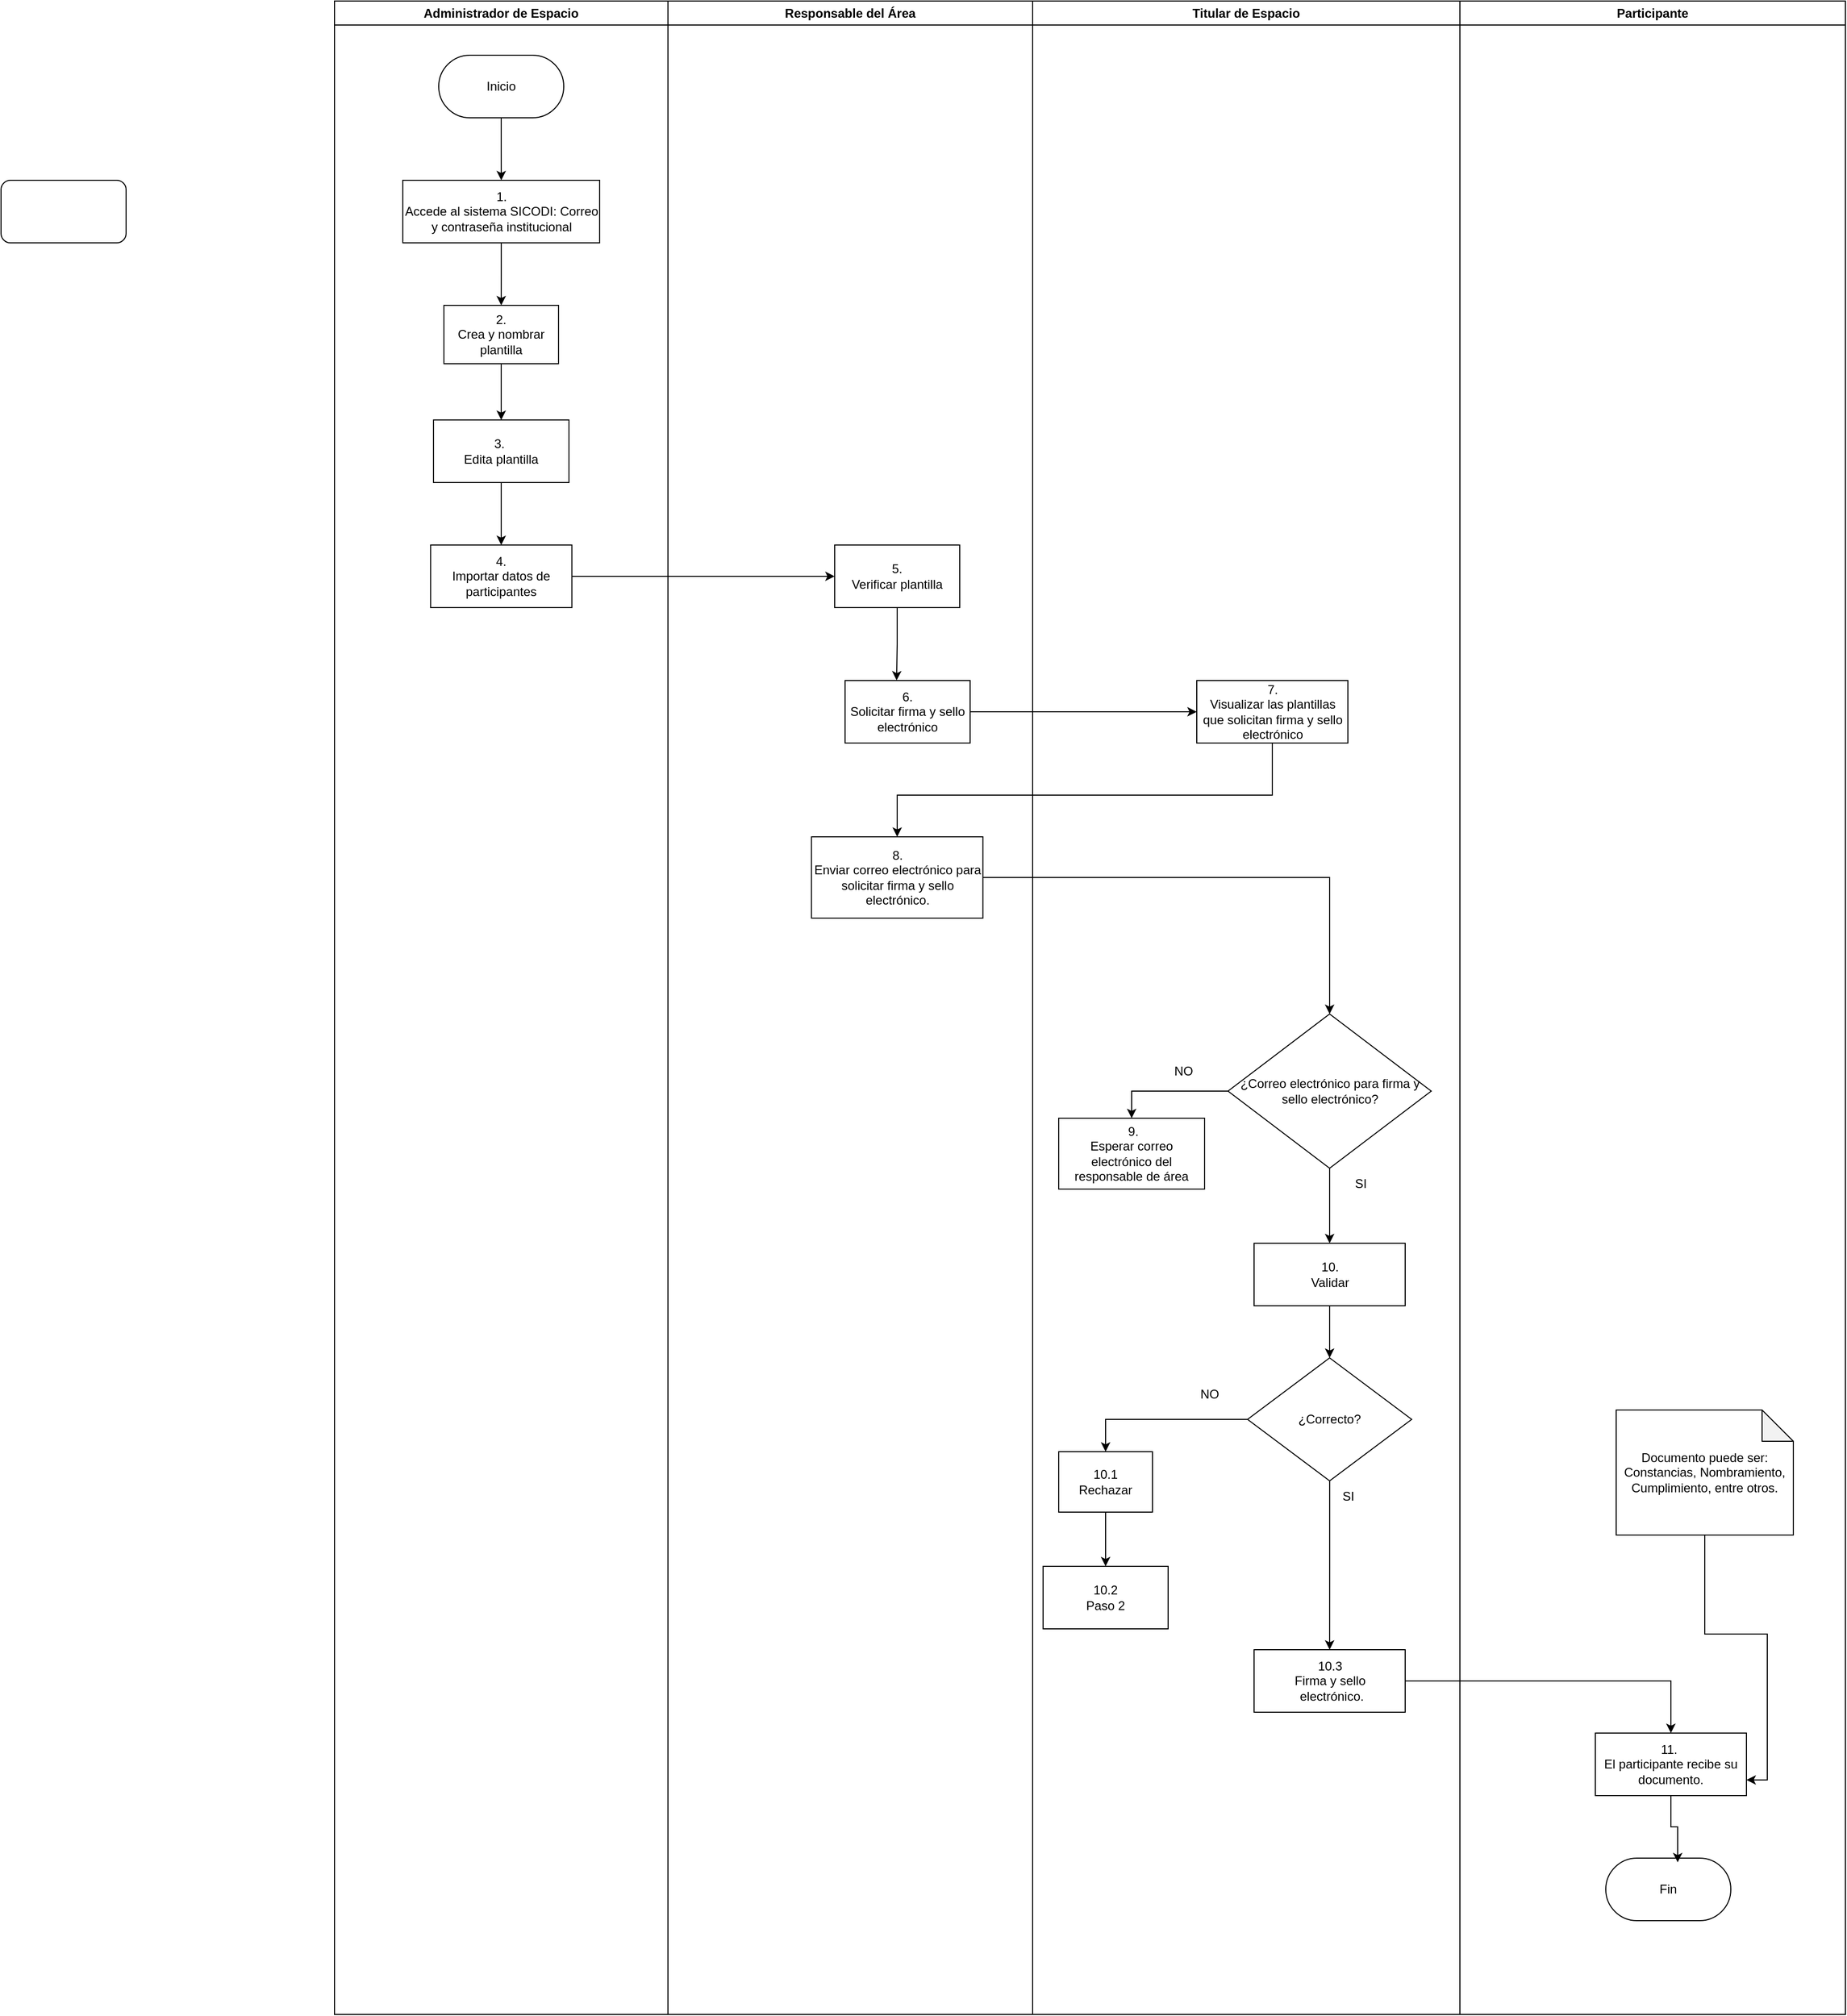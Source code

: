 <mxfile version="26.0.5">
  <diagram name="Page-1" id="e7e014a7-5840-1c2e-5031-d8a46d1fe8dd">
    <mxGraphModel dx="2875" dy="821" grid="1" gridSize="10" guides="1" tooltips="1" connect="1" arrows="1" fold="1" page="1" pageScale="1" pageWidth="1169" pageHeight="826" background="none" math="0" shadow="0">
      <root>
        <mxCell id="0" />
        <mxCell id="1" parent="0" />
        <mxCell id="2" value="Administrador de Espacio" style="swimlane;whiteSpace=wrap" parent="1" vertex="1">
          <mxGeometry y="128" width="320" height="1932" as="geometry" />
        </mxCell>
        <mxCell id="5J1f-jiPpOXVaAHq2X4_-67" style="edgeStyle=orthogonalEdgeStyle;rounded=0;orthogonalLoop=1;jettySize=auto;html=1;" parent="2" source="fzZ7-fXXEc63i02S0-_m-42" target="fzZ7-fXXEc63i02S0-_m-44" edge="1">
          <mxGeometry relative="1" as="geometry" />
        </mxCell>
        <mxCell id="fzZ7-fXXEc63i02S0-_m-42" value="Inicio" style="rounded=1;whiteSpace=wrap;html=1;arcSize=50;" parent="2" vertex="1">
          <mxGeometry x="100.01" y="52" width="120" height="60" as="geometry" />
        </mxCell>
        <mxCell id="5J1f-jiPpOXVaAHq2X4_-68" style="edgeStyle=orthogonalEdgeStyle;rounded=0;orthogonalLoop=1;jettySize=auto;html=1;entryX=0.5;entryY=0;entryDx=0;entryDy=0;" parent="2" source="fzZ7-fXXEc63i02S0-_m-44" target="fzZ7-fXXEc63i02S0-_m-46" edge="1">
          <mxGeometry relative="1" as="geometry" />
        </mxCell>
        <mxCell id="fzZ7-fXXEc63i02S0-_m-44" value="&lt;div align=&quot;center&quot;&gt;1.&lt;br&gt;&lt;/div&gt;&lt;div&gt;Accede al sistema SICODI: Correo y contraseña institucional&lt;/div&gt;" style="rounded=0;whiteSpace=wrap;html=1;" parent="2" vertex="1">
          <mxGeometry x="65.57" y="172" width="188.87" height="60" as="geometry" />
        </mxCell>
        <mxCell id="5J1f-jiPpOXVaAHq2X4_-69" style="edgeStyle=orthogonalEdgeStyle;rounded=0;orthogonalLoop=1;jettySize=auto;html=1;entryX=0.5;entryY=0;entryDx=0;entryDy=0;" parent="2" source="fzZ7-fXXEc63i02S0-_m-46" target="5J1f-jiPpOXVaAHq2X4_-41" edge="1">
          <mxGeometry relative="1" as="geometry" />
        </mxCell>
        <mxCell id="fzZ7-fXXEc63i02S0-_m-46" value="&lt;div&gt;2.&lt;br&gt;&lt;/div&gt;&lt;div&gt;Crea y nombrar plantilla&lt;br&gt;&lt;/div&gt;" style="rounded=0;whiteSpace=wrap;html=1;" parent="2" vertex="1">
          <mxGeometry x="105.01" y="292" width="110" height="56" as="geometry" />
        </mxCell>
        <mxCell id="5J1f-jiPpOXVaAHq2X4_-70" style="edgeStyle=orthogonalEdgeStyle;rounded=0;orthogonalLoop=1;jettySize=auto;html=1;exitX=0.5;exitY=1;exitDx=0;exitDy=0;entryX=0.5;entryY=0;entryDx=0;entryDy=0;" parent="2" source="5J1f-jiPpOXVaAHq2X4_-41" target="5J1f-jiPpOXVaAHq2X4_-42" edge="1">
          <mxGeometry relative="1" as="geometry" />
        </mxCell>
        <mxCell id="5J1f-jiPpOXVaAHq2X4_-41" value="&lt;div&gt;3.&amp;nbsp;&lt;/div&gt;&lt;div&gt;Edita plantilla&lt;/div&gt;" style="rounded=0;whiteSpace=wrap;html=1;" parent="2" vertex="1">
          <mxGeometry x="95.01" y="402" width="130" height="60" as="geometry" />
        </mxCell>
        <mxCell id="5J1f-jiPpOXVaAHq2X4_-42" value="&lt;div&gt;4.&lt;/div&gt;&lt;div&gt;Importar datos de participantes&lt;br&gt;&lt;/div&gt;" style="rounded=0;whiteSpace=wrap;html=1;" parent="2" vertex="1">
          <mxGeometry x="92.23" y="522" width="135.57" height="60" as="geometry" />
        </mxCell>
        <mxCell id="3" value="Responsable del Área" style="swimlane;whiteSpace=wrap" parent="1" vertex="1">
          <mxGeometry x="320" y="128" width="350" height="1932" as="geometry" />
        </mxCell>
        <mxCell id="5J1f-jiPpOXVaAHq2X4_-43" value="&lt;div&gt;5.&lt;/div&gt;&lt;div&gt;Verificar plantilla&lt;br&gt;&lt;/div&gt;" style="rounded=0;whiteSpace=wrap;html=1;" parent="3" vertex="1">
          <mxGeometry x="160" y="522" width="120" height="60" as="geometry" />
        </mxCell>
        <mxCell id="5J1f-jiPpOXVaAHq2X4_-44" value="&lt;div&gt;6.&lt;/div&gt;&lt;div&gt;Solicitar firma y sello electrónico&lt;br&gt;&lt;/div&gt;" style="rounded=0;whiteSpace=wrap;html=1;" parent="3" vertex="1">
          <mxGeometry x="170" y="652" width="120" height="60" as="geometry" />
        </mxCell>
        <mxCell id="5J1f-jiPpOXVaAHq2X4_-45" value="&lt;div&gt;8.&lt;/div&gt;Enviar correo electrónico para solicitar firma y sello electrónico." style="rounded=0;whiteSpace=wrap;html=1;" parent="3" vertex="1">
          <mxGeometry x="137.75" y="802" width="164.5" height="78" as="geometry" />
        </mxCell>
        <mxCell id="5J1f-jiPpOXVaAHq2X4_-72" style="edgeStyle=orthogonalEdgeStyle;rounded=0;orthogonalLoop=1;jettySize=auto;html=1;entryX=0.412;entryY=-0.002;entryDx=0;entryDy=0;entryPerimeter=0;" parent="3" source="5J1f-jiPpOXVaAHq2X4_-43" target="5J1f-jiPpOXVaAHq2X4_-44" edge="1">
          <mxGeometry relative="1" as="geometry" />
        </mxCell>
        <mxCell id="4" value="Titular de Espacio" style="swimlane;whiteSpace=wrap" parent="1" vertex="1">
          <mxGeometry x="670" y="128" width="410" height="1932" as="geometry" />
        </mxCell>
        <mxCell id="5J1f-jiPpOXVaAHq2X4_-46" value="&lt;div&gt;7.&lt;/div&gt;&lt;div&gt;Visualizar las plantillas que solicitan firma y sello electrónico&lt;br&gt;&lt;/div&gt;" style="rounded=0;whiteSpace=wrap;html=1;" parent="4" vertex="1">
          <mxGeometry x="157.5" y="652" width="145" height="60" as="geometry" />
        </mxCell>
        <mxCell id="5J1f-jiPpOXVaAHq2X4_-49" style="edgeStyle=orthogonalEdgeStyle;rounded=0;orthogonalLoop=1;jettySize=auto;html=1;entryX=0.5;entryY=0;entryDx=0;entryDy=0;" parent="4" source="5J1f-jiPpOXVaAHq2X4_-47" target="5J1f-jiPpOXVaAHq2X4_-48" edge="1">
          <mxGeometry relative="1" as="geometry" />
        </mxCell>
        <mxCell id="5J1f-jiPpOXVaAHq2X4_-50" style="edgeStyle=orthogonalEdgeStyle;rounded=0;orthogonalLoop=1;jettySize=auto;html=1;entryX=0.5;entryY=0;entryDx=0;entryDy=0;" parent="4" source="5J1f-jiPpOXVaAHq2X4_-47" target="5J1f-jiPpOXVaAHq2X4_-51" edge="1">
          <mxGeometry relative="1" as="geometry">
            <mxPoint x="285" y="1182" as="targetPoint" />
          </mxGeometry>
        </mxCell>
        <mxCell id="5J1f-jiPpOXVaAHq2X4_-47" value="¿Correo electrónico para firma y sello electrónico?" style="rhombus;whiteSpace=wrap;html=1;" parent="4" vertex="1">
          <mxGeometry x="187.5" y="972" width="195" height="148" as="geometry" />
        </mxCell>
        <mxCell id="5J1f-jiPpOXVaAHq2X4_-48" value="&lt;div&gt;&amp;nbsp;9.&lt;/div&gt;&lt;div&gt;Esperar correo electrónico del responsable de área&lt;/div&gt;" style="rounded=0;whiteSpace=wrap;html=1;" parent="4" vertex="1">
          <mxGeometry x="25" y="1072" width="140" height="68" as="geometry" />
        </mxCell>
        <mxCell id="5J1f-jiPpOXVaAHq2X4_-61" style="edgeStyle=orthogonalEdgeStyle;rounded=0;orthogonalLoop=1;jettySize=auto;html=1;entryX=0.5;entryY=0;entryDx=0;entryDy=0;" parent="4" source="5J1f-jiPpOXVaAHq2X4_-51" target="5J1f-jiPpOXVaAHq2X4_-52" edge="1">
          <mxGeometry relative="1" as="geometry" />
        </mxCell>
        <mxCell id="5J1f-jiPpOXVaAHq2X4_-51" value="10.&lt;br&gt;&lt;div&gt;Validar&lt;/div&gt;" style="rounded=0;whiteSpace=wrap;html=1;" parent="4" vertex="1">
          <mxGeometry x="212.5" y="1192" width="145" height="60" as="geometry" />
        </mxCell>
        <mxCell id="5J1f-jiPpOXVaAHq2X4_-56" style="edgeStyle=orthogonalEdgeStyle;rounded=0;orthogonalLoop=1;jettySize=auto;html=1;entryX=0.5;entryY=0;entryDx=0;entryDy=0;" parent="4" source="5J1f-jiPpOXVaAHq2X4_-52" target="5J1f-jiPpOXVaAHq2X4_-54" edge="1">
          <mxGeometry relative="1" as="geometry" />
        </mxCell>
        <mxCell id="5J1f-jiPpOXVaAHq2X4_-57" style="edgeStyle=orthogonalEdgeStyle;rounded=0;orthogonalLoop=1;jettySize=auto;html=1;" parent="4" source="5J1f-jiPpOXVaAHq2X4_-52" target="5J1f-jiPpOXVaAHq2X4_-53" edge="1">
          <mxGeometry relative="1" as="geometry" />
        </mxCell>
        <mxCell id="5J1f-jiPpOXVaAHq2X4_-52" value="¿Correcto?" style="rhombus;whiteSpace=wrap;html=1;" parent="4" vertex="1">
          <mxGeometry x="206.25" y="1302" width="157.5" height="118" as="geometry" />
        </mxCell>
        <mxCell id="5J1f-jiPpOXVaAHq2X4_-53" value="&lt;div&gt;10.3&lt;/div&gt;&lt;div&gt;Firma y sello&lt;/div&gt;&amp;nbsp;electrónico." style="rounded=0;whiteSpace=wrap;html=1;" parent="4" vertex="1">
          <mxGeometry x="212.5" y="1582" width="145" height="60" as="geometry" />
        </mxCell>
        <mxCell id="5J1f-jiPpOXVaAHq2X4_-58" style="edgeStyle=orthogonalEdgeStyle;rounded=0;orthogonalLoop=1;jettySize=auto;html=1;" parent="4" source="5J1f-jiPpOXVaAHq2X4_-54" target="5J1f-jiPpOXVaAHq2X4_-55" edge="1">
          <mxGeometry relative="1" as="geometry" />
        </mxCell>
        <mxCell id="5J1f-jiPpOXVaAHq2X4_-54" value="&lt;div&gt;10.1&lt;br&gt;&lt;/div&gt;&lt;div&gt;Rechazar&lt;/div&gt;" style="rounded=0;whiteSpace=wrap;html=1;" parent="4" vertex="1">
          <mxGeometry x="25" y="1392" width="90" height="58" as="geometry" />
        </mxCell>
        <mxCell id="5J1f-jiPpOXVaAHq2X4_-55" value="10.2&lt;br&gt;&lt;div&gt;Paso 2&lt;/div&gt;" style="rounded=0;whiteSpace=wrap;html=1;" parent="4" vertex="1">
          <mxGeometry x="10" y="1502" width="120" height="60" as="geometry" />
        </mxCell>
        <mxCell id="TSnaIQm4iTl3TKL8E2NF-4" value="NO" style="text;html=1;align=center;verticalAlign=middle;whiteSpace=wrap;rounded=0;" parent="4" vertex="1">
          <mxGeometry x="115" y="1012" width="60" height="30" as="geometry" />
        </mxCell>
        <mxCell id="TSnaIQm4iTl3TKL8E2NF-5" value="SI" style="text;html=1;align=center;verticalAlign=middle;whiteSpace=wrap;rounded=0;" parent="4" vertex="1">
          <mxGeometry x="285" y="1120" width="60" height="30" as="geometry" />
        </mxCell>
        <mxCell id="TSnaIQm4iTl3TKL8E2NF-6" value="NO" style="text;html=1;align=center;verticalAlign=middle;whiteSpace=wrap;rounded=0;" parent="4" vertex="1">
          <mxGeometry x="140" y="1322" width="60" height="30" as="geometry" />
        </mxCell>
        <mxCell id="TSnaIQm4iTl3TKL8E2NF-8" value="SI" style="text;html=1;align=center;verticalAlign=middle;whiteSpace=wrap;rounded=0;" parent="4" vertex="1">
          <mxGeometry x="272.5" y="1420" width="60" height="30" as="geometry" />
        </mxCell>
        <mxCell id="5J1f-jiPpOXVaAHq2X4_-62" style="edgeStyle=orthogonalEdgeStyle;rounded=0;orthogonalLoop=1;jettySize=auto;html=1;" parent="1" source="5J1f-jiPpOXVaAHq2X4_-44" target="5J1f-jiPpOXVaAHq2X4_-46" edge="1">
          <mxGeometry relative="1" as="geometry" />
        </mxCell>
        <mxCell id="5J1f-jiPpOXVaAHq2X4_-65" value="" style="endArrow=classic;html=1;rounded=0;exitX=0.5;exitY=1;exitDx=0;exitDy=0;entryX=0.5;entryY=0;entryDx=0;entryDy=0;" parent="1" source="5J1f-jiPpOXVaAHq2X4_-46" target="5J1f-jiPpOXVaAHq2X4_-45" edge="1">
          <mxGeometry width="50" height="50" relative="1" as="geometry">
            <mxPoint x="1100" y="1020" as="sourcePoint" />
            <mxPoint x="1150" y="970" as="targetPoint" />
            <Array as="points">
              <mxPoint x="900" y="890" />
              <mxPoint x="540" y="890" />
            </Array>
          </mxGeometry>
        </mxCell>
        <mxCell id="5J1f-jiPpOXVaAHq2X4_-71" style="edgeStyle=orthogonalEdgeStyle;rounded=0;orthogonalLoop=1;jettySize=auto;html=1;entryX=0;entryY=0.5;entryDx=0;entryDy=0;" parent="1" source="5J1f-jiPpOXVaAHq2X4_-42" target="5J1f-jiPpOXVaAHq2X4_-43" edge="1">
          <mxGeometry relative="1" as="geometry" />
        </mxCell>
        <mxCell id="5J1f-jiPpOXVaAHq2X4_-74" style="edgeStyle=orthogonalEdgeStyle;rounded=0;orthogonalLoop=1;jettySize=auto;html=1;entryX=0.5;entryY=0;entryDx=0;entryDy=0;" parent="1" source="5J1f-jiPpOXVaAHq2X4_-45" target="5J1f-jiPpOXVaAHq2X4_-47" edge="1">
          <mxGeometry relative="1" as="geometry" />
        </mxCell>
        <mxCell id="TSnaIQm4iTl3TKL8E2NF-31" value="Participante" style="swimlane;whiteSpace=wrap;html=1;" parent="1" vertex="1">
          <mxGeometry x="1080" y="128" width="370" height="1932" as="geometry" />
        </mxCell>
        <mxCell id="5J1f-jiPpOXVaAHq2X4_-76" value="Fin" style="rounded=1;whiteSpace=wrap;html=1;arcSize=50;" parent="TSnaIQm4iTl3TKL8E2NF-31" vertex="1">
          <mxGeometry x="140" y="1782" width="120" height="60" as="geometry" />
        </mxCell>
        <mxCell id="TSnaIQm4iTl3TKL8E2NF-32" value="&lt;div&gt;11.&amp;nbsp;&lt;/div&gt;&lt;div&gt;El participante recibe su documento. &lt;/div&gt;" style="rounded=0;whiteSpace=wrap;html=1;" parent="TSnaIQm4iTl3TKL8E2NF-31" vertex="1">
          <mxGeometry x="130" y="1662" width="145" height="60" as="geometry" />
        </mxCell>
        <mxCell id="TSnaIQm4iTl3TKL8E2NF-35" style="edgeStyle=orthogonalEdgeStyle;rounded=0;orthogonalLoop=1;jettySize=auto;html=1;entryX=0.575;entryY=0.067;entryDx=0;entryDy=0;entryPerimeter=0;" parent="TSnaIQm4iTl3TKL8E2NF-31" source="TSnaIQm4iTl3TKL8E2NF-32" target="5J1f-jiPpOXVaAHq2X4_-76" edge="1">
          <mxGeometry relative="1" as="geometry" />
        </mxCell>
        <mxCell id="gqnUmsEZRy-foJ-LfT6I-5" style="edgeStyle=orthogonalEdgeStyle;rounded=0;orthogonalLoop=1;jettySize=auto;html=1;entryX=1;entryY=0.75;entryDx=0;entryDy=0;" edge="1" parent="TSnaIQm4iTl3TKL8E2NF-31" source="TSnaIQm4iTl3TKL8E2NF-33" target="TSnaIQm4iTl3TKL8E2NF-32">
          <mxGeometry relative="1" as="geometry" />
        </mxCell>
        <mxCell id="TSnaIQm4iTl3TKL8E2NF-33" value="Documento puede ser: Constancias, Nombramiento, Cumplimiento, entre otros." style="shape=note;whiteSpace=wrap;html=1;backgroundOutline=1;darkOpacity=0.05;" parent="TSnaIQm4iTl3TKL8E2NF-31" vertex="1">
          <mxGeometry x="150" y="1352" width="170" height="120" as="geometry" />
        </mxCell>
        <mxCell id="TSnaIQm4iTl3TKL8E2NF-34" style="edgeStyle=orthogonalEdgeStyle;rounded=0;orthogonalLoop=1;jettySize=auto;html=1;" parent="1" source="5J1f-jiPpOXVaAHq2X4_-53" target="TSnaIQm4iTl3TKL8E2NF-32" edge="1">
          <mxGeometry relative="1" as="geometry" />
        </mxCell>
        <mxCell id="gqnUmsEZRy-foJ-LfT6I-4" value="" style="rounded=1;whiteSpace=wrap;html=1;" vertex="1" parent="1">
          <mxGeometry x="-320" y="300" width="120" height="60" as="geometry" />
        </mxCell>
      </root>
    </mxGraphModel>
  </diagram>
</mxfile>
